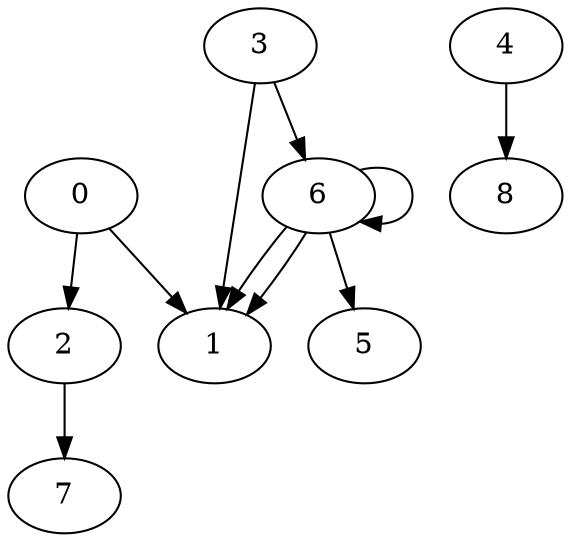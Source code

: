 digraph cfg {
0 -> { 1 2 }
2 -> { 7 }
3 -> { 6 }
3 -> { 1 }
4 -> { 8 }
6 -> { 1 }
6 -> { 1 }
6 -> { 6 }
6 -> { 5 }
}
